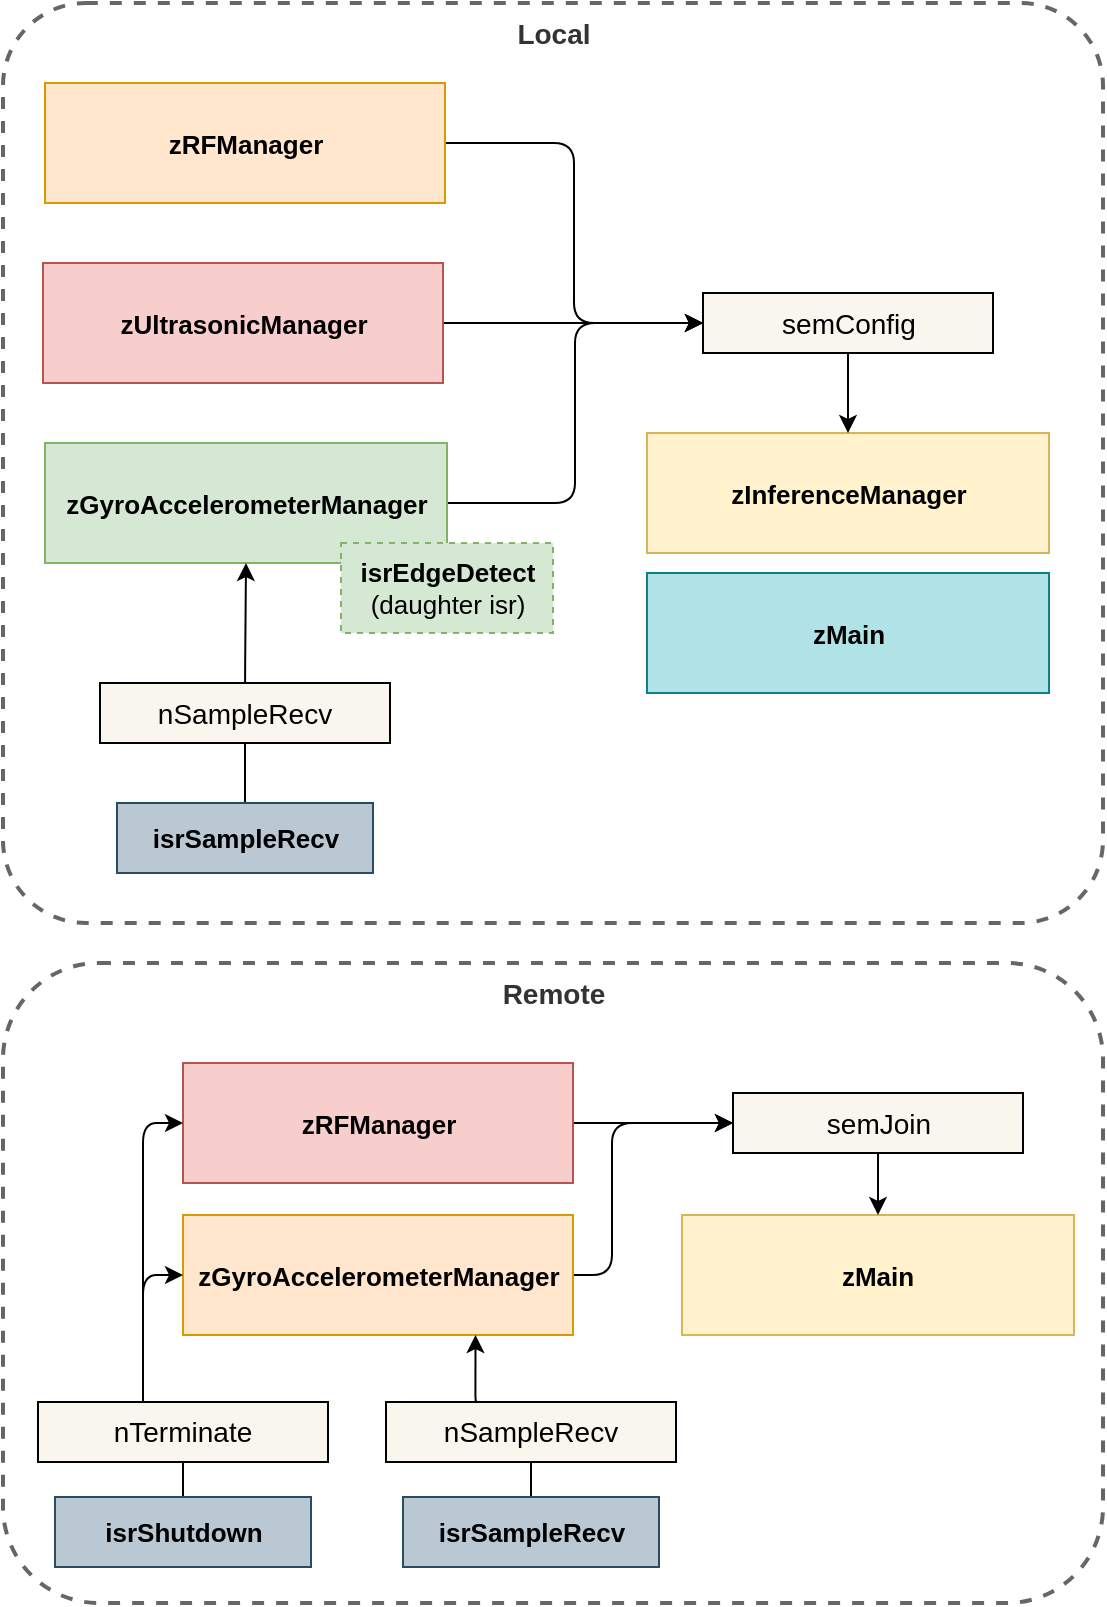 <mxfile version="12.3.2" type="device" pages="1"><diagram id="hZe1_MZsIaG8cS2evy4I" name="Page-1"><mxGraphModel dx="1673" dy="979" grid="1" gridSize="10" guides="1" tooltips="1" connect="1" arrows="1" fold="1" page="1" pageScale="1" pageWidth="1169" pageHeight="827" math="0" shadow="0"><root><mxCell id="0"/><mxCell id="1" parent="0"/><mxCell id="LC7KdVgVvfujCkr2xrI4-17" value="&lt;font style=&quot;font-size: 14px&quot;&gt;&lt;b&gt;Remote&lt;/b&gt;&lt;/font&gt;" style="rounded=1;whiteSpace=wrap;html=1;dashed=1;verticalAlign=top;fillColor=none;strokeColor=#666666;fontColor=#333333;strokeWidth=2;" vertex="1" parent="1"><mxGeometry x="308.5" y="491.5" width="550" height="320" as="geometry"/></mxCell><mxCell id="LC7KdVgVvfujCkr2xrI4-35" value="&lt;font style=&quot;font-size: 14px&quot;&gt;&lt;b&gt;Local&lt;/b&gt;&lt;/font&gt;" style="rounded=1;whiteSpace=wrap;html=1;dashed=1;verticalAlign=top;arcSize=9;fillColor=none;strokeColor=#666666;fontColor=#333333;strokeWidth=2;" vertex="1" parent="1"><mxGeometry x="308.5" y="11.5" width="550" height="460" as="geometry"/></mxCell><mxCell id="LC7KdVgVvfujCkr2xrI4-22" style="edgeStyle=orthogonalEdgeStyle;rounded=1;orthogonalLoop=1;jettySize=auto;html=1;exitX=1;exitY=0.5;exitDx=0;exitDy=0;entryX=0;entryY=0.5;entryDx=0;entryDy=0;strokeColor=#000000;" edge="1" parent="1" source="LC7KdVgVvfujCkr2xrI4-1" target="LC7KdVgVvfujCkr2xrI4-19"><mxGeometry relative="1" as="geometry"/></mxCell><mxCell id="LC7KdVgVvfujCkr2xrI4-1" value="zUltrasonicManager" style="rounded=0;whiteSpace=wrap;html=1;fillColor=#f8cecc;strokeColor=#b85450;strokeWidth=1;fontStyle=1;fontSize=13;" vertex="1" parent="1"><mxGeometry x="328.5" y="141.5" width="200" height="60" as="geometry"/></mxCell><mxCell id="LC7KdVgVvfujCkr2xrI4-21" style="edgeStyle=orthogonalEdgeStyle;rounded=1;orthogonalLoop=1;jettySize=auto;html=1;exitX=1;exitY=0.5;exitDx=0;exitDy=0;entryX=0;entryY=0.5;entryDx=0;entryDy=0;strokeColor=#000000;" edge="1" parent="1" source="LC7KdVgVvfujCkr2xrI4-4" target="LC7KdVgVvfujCkr2xrI4-19"><mxGeometry relative="1" as="geometry"/></mxCell><mxCell id="LC7KdVgVvfujCkr2xrI4-4" value="zGyroAccelerometerManager" style="rounded=0;whiteSpace=wrap;html=1;fillColor=#d5e8d4;strokeColor=#82b366;strokeWidth=1;fontStyle=1;fontSize=13;" vertex="1" parent="1"><mxGeometry x="329.5" y="231.5" width="201" height="60" as="geometry"/></mxCell><mxCell id="LC7KdVgVvfujCkr2xrI4-5" value="&lt;b&gt;isrEdgeDetect &lt;/b&gt;(&lt;span style=&quot;font-size: 13px&quot;&gt;daughter isr)&lt;/span&gt;" style="rounded=0;whiteSpace=wrap;html=1;fillColor=#d5e8d4;strokeColor=#82b366;strokeWidth=1;fontStyle=0;fontSize=13;dashed=1;" vertex="1" parent="1"><mxGeometry x="477.5" y="281.5" width="106" height="45" as="geometry"/></mxCell><mxCell id="LC7KdVgVvfujCkr2xrI4-9" value="&lt;span style=&quot;font-size: 13px&quot;&gt;zMain&lt;/span&gt;" style="rounded=0;whiteSpace=wrap;html=1;fillColor=#b0e3e6;strokeColor=#0e8088;strokeWidth=1;fontStyle=1;fontSize=13;" vertex="1" parent="1"><mxGeometry x="630.5" y="296.5" width="201" height="60" as="geometry"/></mxCell><mxCell id="LC7KdVgVvfujCkr2xrI4-23" style="edgeStyle=orthogonalEdgeStyle;rounded=1;orthogonalLoop=1;jettySize=auto;html=1;exitX=1;exitY=0.5;exitDx=0;exitDy=0;entryX=0;entryY=0.5;entryDx=0;entryDy=0;strokeColor=#000000;" edge="1" parent="1" source="LC7KdVgVvfujCkr2xrI4-13" target="LC7KdVgVvfujCkr2xrI4-19"><mxGeometry relative="1" as="geometry"/></mxCell><mxCell id="LC7KdVgVvfujCkr2xrI4-13" value="zRFManager" style="rounded=0;whiteSpace=wrap;html=1;fillColor=#ffe6cc;strokeColor=#d79b00;strokeWidth=1;fontStyle=1;fontSize=13;" vertex="1" parent="1"><mxGeometry x="329.5" y="51.5" width="200" height="60" as="geometry"/></mxCell><mxCell id="LC7KdVgVvfujCkr2xrI4-14" value="zInferenceManager" style="rounded=0;whiteSpace=wrap;html=1;fillColor=#fff2cc;strokeColor=#d6b656;strokeWidth=1;fontStyle=1;fontSize=13;" vertex="1" parent="1"><mxGeometry x="630.5" y="226.5" width="201" height="60" as="geometry"/></mxCell><mxCell id="LC7KdVgVvfujCkr2xrI4-29" style="edgeStyle=orthogonalEdgeStyle;rounded=1;orthogonalLoop=1;jettySize=auto;html=1;exitX=0.5;exitY=1;exitDx=0;exitDy=0;entryX=0.5;entryY=0;entryDx=0;entryDy=0;strokeColor=#000000;" edge="1" parent="1" source="LC7KdVgVvfujCkr2xrI4-19" target="LC7KdVgVvfujCkr2xrI4-14"><mxGeometry relative="1" as="geometry"/></mxCell><mxCell id="LC7KdVgVvfujCkr2xrI4-19" value="&lt;font style=&quot;font-size: 14px&quot;&gt;semConfig&lt;/font&gt;" style="rounded=0;whiteSpace=wrap;html=1;fillColor=#f9f7ed;strokeColor=#000000;" vertex="1" parent="1"><mxGeometry x="658.5" y="156.5" width="145" height="30" as="geometry"/></mxCell><mxCell id="LC7KdVgVvfujCkr2xrI4-26" style="edgeStyle=orthogonalEdgeStyle;rounded=1;orthogonalLoop=1;jettySize=auto;html=1;exitX=0.5;exitY=0;exitDx=0;exitDy=0;entryX=0.5;entryY=1;entryDx=0;entryDy=0;strokeColor=#000000;" edge="1" parent="1" source="LC7KdVgVvfujCkr2xrI4-25" target="LC7KdVgVvfujCkr2xrI4-4"><mxGeometry relative="1" as="geometry"/></mxCell><mxCell id="LC7KdVgVvfujCkr2xrI4-25" value="isrSampleRecv" style="rounded=0;whiteSpace=wrap;html=1;fillColor=#BAC8D3;strokeColor=#2B4B63;strokeWidth=1;fontStyle=1;fontSize=13;" vertex="1" parent="1"><mxGeometry x="365.5" y="411.5" width="128" height="35" as="geometry"/></mxCell><mxCell id="LC7KdVgVvfujCkr2xrI4-6" value="&lt;font style=&quot;font-size: 14px&quot;&gt;nSampleRecv&lt;/font&gt;" style="rounded=0;whiteSpace=wrap;html=1;fillColor=#f9f7ed;strokeColor=#000000;" vertex="1" parent="1"><mxGeometry x="357" y="351.5" width="145" height="30" as="geometry"/></mxCell><mxCell id="LC7KdVgVvfujCkr2xrI4-30" style="edgeStyle=orthogonalEdgeStyle;rounded=1;orthogonalLoop=1;jettySize=auto;html=1;exitX=1;exitY=0.5;exitDx=0;exitDy=0;entryX=0;entryY=0.5;entryDx=0;entryDy=0;strokeColor=#000000;" edge="1" parent="1" source="LC7KdVgVvfujCkr2xrI4-2" target="LC7KdVgVvfujCkr2xrI4-27"><mxGeometry relative="1" as="geometry"><Array as="points"><mxPoint x="613" y="647.5"/><mxPoint x="613" y="571.5"/></Array></mxGeometry></mxCell><mxCell id="LC7KdVgVvfujCkr2xrI4-2" value="zGyroAccelerometerManager" style="rounded=0;whiteSpace=wrap;html=1;fillColor=#ffe6cc;strokeColor=#d79b00;strokeWidth=1;fontStyle=1;fontSize=13;" vertex="1" parent="1"><mxGeometry x="398.5" y="617.5" width="195" height="60" as="geometry"/></mxCell><mxCell id="LC7KdVgVvfujCkr2xrI4-3" value="zMain" style="rounded=0;whiteSpace=wrap;html=1;fillColor=#fff2cc;strokeColor=#d6b656;strokeWidth=1;fontStyle=1;fontSize=13;" vertex="1" parent="1"><mxGeometry x="648" y="617.5" width="196" height="60" as="geometry"/></mxCell><mxCell id="LC7KdVgVvfujCkr2xrI4-33" style="edgeStyle=orthogonalEdgeStyle;rounded=1;orthogonalLoop=1;jettySize=auto;html=1;exitX=1;exitY=0.5;exitDx=0;exitDy=0;entryX=0;entryY=0.5;entryDx=0;entryDy=0;strokeColor=#000000;" edge="1" parent="1" source="LC7KdVgVvfujCkr2xrI4-12" target="LC7KdVgVvfujCkr2xrI4-27"><mxGeometry relative="1" as="geometry"/></mxCell><mxCell id="LC7KdVgVvfujCkr2xrI4-12" value="zRFManager" style="rounded=0;whiteSpace=wrap;html=1;fillColor=#f8cecc;strokeColor=#b85450;strokeWidth=1;fontStyle=1;fontSize=13;" vertex="1" parent="1"><mxGeometry x="398.5" y="541.5" width="195" height="60" as="geometry"/></mxCell><mxCell id="LC7KdVgVvfujCkr2xrI4-34" style="edgeStyle=orthogonalEdgeStyle;rounded=1;orthogonalLoop=1;jettySize=auto;html=1;exitX=0.5;exitY=1;exitDx=0;exitDy=0;entryX=0.5;entryY=0;entryDx=0;entryDy=0;strokeColor=#000000;" edge="1" parent="1" source="LC7KdVgVvfujCkr2xrI4-27" target="LC7KdVgVvfujCkr2xrI4-3"><mxGeometry relative="1" as="geometry"/></mxCell><mxCell id="LC7KdVgVvfujCkr2xrI4-27" value="&lt;font style=&quot;font-size: 14px&quot;&gt;semJoin&lt;/font&gt;" style="rounded=0;whiteSpace=wrap;html=1;fillColor=#f9f7ed;strokeColor=#000000;" vertex="1" parent="1"><mxGeometry x="673.5" y="556.5" width="145" height="30" as="geometry"/></mxCell><mxCell id="LC7KdVgVvfujCkr2xrI4-46" style="edgeStyle=orthogonalEdgeStyle;rounded=1;orthogonalLoop=1;jettySize=auto;html=1;exitX=0.5;exitY=0;exitDx=0;exitDy=0;entryX=0.75;entryY=1;entryDx=0;entryDy=0;strokeColor=#000000;" edge="1" parent="1" source="LC7KdVgVvfujCkr2xrI4-36" target="LC7KdVgVvfujCkr2xrI4-2"><mxGeometry relative="1" as="geometry"/></mxCell><mxCell id="LC7KdVgVvfujCkr2xrI4-36" value="isrSampleRecv" style="rounded=0;whiteSpace=wrap;html=1;fillColor=#BAC8D3;strokeColor=#2B4B63;strokeWidth=1;fontStyle=1;fontSize=13;" vertex="1" parent="1"><mxGeometry x="508.5" y="758.5" width="128" height="35" as="geometry"/></mxCell><mxCell id="LC7KdVgVvfujCkr2xrI4-37" value="&lt;font style=&quot;font-size: 14px&quot;&gt;nSampleRecv&lt;/font&gt;" style="rounded=0;whiteSpace=wrap;html=1;fillColor=#f9f7ed;strokeColor=#000000;" vertex="1" parent="1"><mxGeometry x="500" y="711" width="145" height="30" as="geometry"/></mxCell><mxCell id="LC7KdVgVvfujCkr2xrI4-42" style="edgeStyle=orthogonalEdgeStyle;rounded=1;orthogonalLoop=1;jettySize=auto;html=1;exitX=0.5;exitY=0;exitDx=0;exitDy=0;entryX=0;entryY=0.5;entryDx=0;entryDy=0;strokeColor=#000000;" edge="1" parent="1" source="LC7KdVgVvfujCkr2xrI4-41" target="LC7KdVgVvfujCkr2xrI4-12"><mxGeometry relative="1" as="geometry"><Array as="points"><mxPoint x="398.5" y="761.5"/><mxPoint x="398.5" y="731.5"/><mxPoint x="378.5" y="731.5"/><mxPoint x="378.5" y="571.5"/></Array></mxGeometry></mxCell><mxCell id="LC7KdVgVvfujCkr2xrI4-43" style="edgeStyle=orthogonalEdgeStyle;rounded=1;orthogonalLoop=1;jettySize=auto;html=1;exitX=0.5;exitY=0;exitDx=0;exitDy=0;entryX=0;entryY=0.5;entryDx=0;entryDy=0;strokeColor=#000000;" edge="1" parent="1" source="LC7KdVgVvfujCkr2xrI4-41" target="LC7KdVgVvfujCkr2xrI4-2"><mxGeometry relative="1" as="geometry"><Array as="points"><mxPoint x="398.5" y="761.5"/><mxPoint x="398.5" y="719.5"/><mxPoint x="378.5" y="719.5"/><mxPoint x="378.5" y="647.5"/></Array></mxGeometry></mxCell><mxCell id="LC7KdVgVvfujCkr2xrI4-41" value="isrShutdown" style="rounded=0;whiteSpace=wrap;html=1;fillColor=#BAC8D3;strokeColor=#2B4B63;strokeWidth=1;fontStyle=1;fontSize=13;" vertex="1" parent="1"><mxGeometry x="334.5" y="758.5" width="128" height="35" as="geometry"/></mxCell><mxCell id="LC7KdVgVvfujCkr2xrI4-44" value="&lt;font style=&quot;font-size: 14px&quot;&gt;nTerminate&lt;/font&gt;" style="rounded=0;whiteSpace=wrap;html=1;fillColor=#f9f7ed;strokeColor=#000000;" vertex="1" parent="1"><mxGeometry x="326" y="711" width="145" height="30" as="geometry"/></mxCell></root></mxGraphModel></diagram></mxfile>